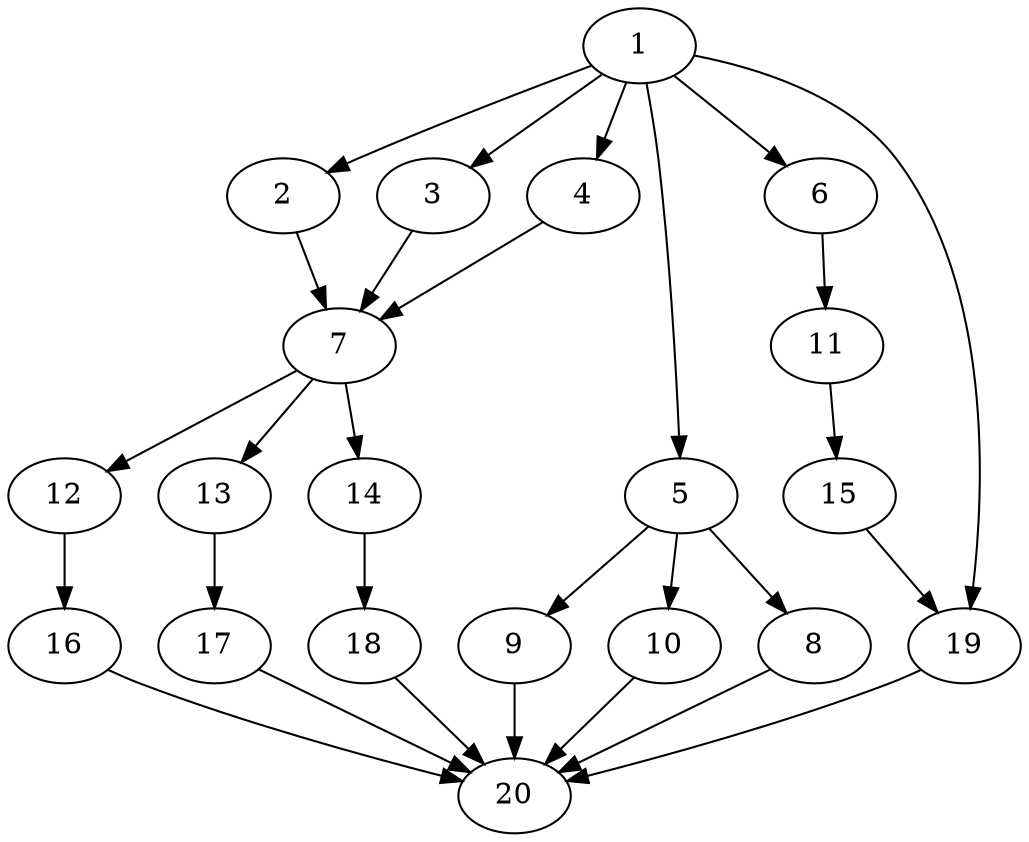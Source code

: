 digraph graph2 {
    1 -> 2
    1 -> 3
    1 -> 4
    1 -> 5
    1 -> 6
    1 -> 19
    2 -> 7
    3 -> 7
    4 -> 7
    7 -> 12
    7 -> 13
    7 -> 14
    12 -> 16
    13 -> 17
    14 -> 18
    16 -> 20
    17 -> 20
    18 -> 20
    5 -> 9
    5 -> 10 
    5 -> 8
    8 -> 20
    9 -> 20
    10 -> 20
    6 -> 11
    11 -> 15
    15 -> 19
    19 -> 20
}
